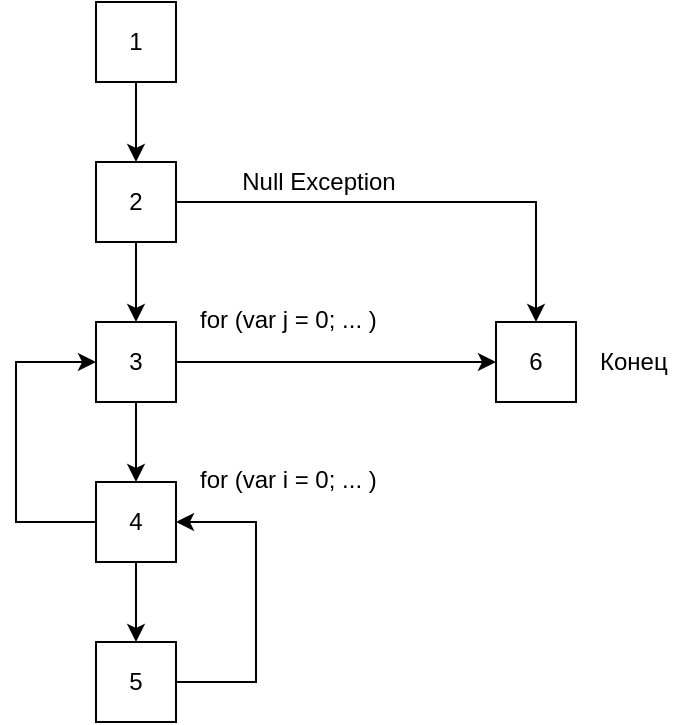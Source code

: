 <mxfile version="12.0.2" type="device" pages="1"><diagram id="cwgQFXRv87vkAhQPx7ug" name="Page-1"><mxGraphModel dx="373" dy="649" grid="1" gridSize="10" guides="1" tooltips="1" connect="1" arrows="1" fold="1" page="1" pageScale="1" pageWidth="827" pageHeight="1169" math="0" shadow="0"><root><mxCell id="0"/><mxCell id="1" parent="0"/><mxCell id="E6YE4DKoY7DALQFMlmjq-5" style="edgeStyle=orthogonalEdgeStyle;rounded=0;orthogonalLoop=1;jettySize=auto;html=1;exitX=0.5;exitY=1;exitDx=0;exitDy=0;entryX=0.5;entryY=0;entryDx=0;entryDy=0;" parent="1" source="E6YE4DKoY7DALQFMlmjq-1" target="E6YE4DKoY7DALQFMlmjq-2" edge="1"><mxGeometry relative="1" as="geometry"/></mxCell><mxCell id="E6YE4DKoY7DALQFMlmjq-1" value="1" style="rounded=0;whiteSpace=wrap;html=1;" parent="1" vertex="1"><mxGeometry x="80" y="40" width="40" height="40" as="geometry"/></mxCell><mxCell id="E6YE4DKoY7DALQFMlmjq-7" style="edgeStyle=orthogonalEdgeStyle;rounded=0;orthogonalLoop=1;jettySize=auto;html=1;exitX=1;exitY=0.5;exitDx=0;exitDy=0;entryX=0.5;entryY=0;entryDx=0;entryDy=0;" parent="1" source="E6YE4DKoY7DALQFMlmjq-2" target="E6YE4DKoY7DALQFMlmjq-4" edge="1"><mxGeometry relative="1" as="geometry"/></mxCell><mxCell id="E6YE4DKoY7DALQFMlmjq-13" value="Null Exception" style="text;html=1;resizable=0;points=[];align=center;verticalAlign=middle;labelBackgroundColor=#ffffff;" parent="E6YE4DKoY7DALQFMlmjq-7" vertex="1" connectable="0"><mxGeometry x="-0.491" y="2" relative="1" as="geometry"><mxPoint x="9.5" y="-8" as="offset"/></mxGeometry></mxCell><mxCell id="E6YE4DKoY7DALQFMlmjq-8" style="edgeStyle=orthogonalEdgeStyle;rounded=0;orthogonalLoop=1;jettySize=auto;html=1;exitX=0.5;exitY=1;exitDx=0;exitDy=0;entryX=0.5;entryY=0;entryDx=0;entryDy=0;" parent="1" source="E6YE4DKoY7DALQFMlmjq-2" target="E6YE4DKoY7DALQFMlmjq-3" edge="1"><mxGeometry relative="1" as="geometry"/></mxCell><mxCell id="E6YE4DKoY7DALQFMlmjq-2" value="2" style="rounded=0;whiteSpace=wrap;html=1;" parent="1" vertex="1"><mxGeometry x="80" y="120" width="40" height="40" as="geometry"/></mxCell><mxCell id="E6YE4DKoY7DALQFMlmjq-11" style="edgeStyle=orthogonalEdgeStyle;rounded=0;orthogonalLoop=1;jettySize=auto;html=1;exitX=0.5;exitY=1;exitDx=0;exitDy=0;entryX=0.5;entryY=0;entryDx=0;entryDy=0;" parent="1" source="E6YE4DKoY7DALQFMlmjq-3" target="E6YE4DKoY7DALQFMlmjq-10" edge="1"><mxGeometry relative="1" as="geometry"/></mxCell><mxCell id="nc4f7AERiydHl0xAkqIe-7" style="edgeStyle=orthogonalEdgeStyle;rounded=0;orthogonalLoop=1;jettySize=auto;html=1;exitX=1;exitY=0.5;exitDx=0;exitDy=0;entryX=0;entryY=0.5;entryDx=0;entryDy=0;" edge="1" parent="1" source="E6YE4DKoY7DALQFMlmjq-3" target="E6YE4DKoY7DALQFMlmjq-4"><mxGeometry relative="1" as="geometry"/></mxCell><mxCell id="E6YE4DKoY7DALQFMlmjq-3" value="3" style="rounded=0;whiteSpace=wrap;html=1;" parent="1" vertex="1"><mxGeometry x="80" y="200" width="40" height="40" as="geometry"/></mxCell><mxCell id="E6YE4DKoY7DALQFMlmjq-4" value="6" style="rounded=0;whiteSpace=wrap;html=1;" parent="1" vertex="1"><mxGeometry x="280" y="200" width="40" height="40" as="geometry"/></mxCell><mxCell id="nc4f7AERiydHl0xAkqIe-8" style="edgeStyle=orthogonalEdgeStyle;rounded=0;orthogonalLoop=1;jettySize=auto;html=1;exitX=0;exitY=0.5;exitDx=0;exitDy=0;entryX=0;entryY=0.5;entryDx=0;entryDy=0;" edge="1" parent="1" source="E6YE4DKoY7DALQFMlmjq-10" target="E6YE4DKoY7DALQFMlmjq-3"><mxGeometry relative="1" as="geometry"><Array as="points"><mxPoint x="40" y="300"/><mxPoint x="40" y="220"/></Array></mxGeometry></mxCell><mxCell id="nc4f7AERiydHl0xAkqIe-11" style="edgeStyle=orthogonalEdgeStyle;rounded=0;orthogonalLoop=1;jettySize=auto;html=1;exitX=0.5;exitY=1;exitDx=0;exitDy=0;entryX=0.5;entryY=0;entryDx=0;entryDy=0;" edge="1" parent="1" source="E6YE4DKoY7DALQFMlmjq-10" target="nc4f7AERiydHl0xAkqIe-10"><mxGeometry relative="1" as="geometry"/></mxCell><mxCell id="E6YE4DKoY7DALQFMlmjq-10" value="4" style="rounded=0;whiteSpace=wrap;html=1;" parent="1" vertex="1"><mxGeometry x="80" y="280" width="40" height="40" as="geometry"/></mxCell><mxCell id="nc4f7AERiydHl0xAkqIe-1" value="Конец" style="text;html=1;resizable=0;points=[];autosize=1;align=left;verticalAlign=top;spacingTop=-4;" vertex="1" parent="1"><mxGeometry x="330" y="210" width="50" height="20" as="geometry"/></mxCell><mxCell id="nc4f7AERiydHl0xAkqIe-6" value="for&amp;nbsp;(var&amp;nbsp;j&amp;nbsp;=&amp;nbsp;0; ... )" style="text;html=1;" vertex="1" parent="1"><mxGeometry x="130" y="185" width="100" height="30" as="geometry"/></mxCell><mxCell id="nc4f7AERiydHl0xAkqIe-12" style="edgeStyle=orthogonalEdgeStyle;rounded=0;orthogonalLoop=1;jettySize=auto;html=1;exitX=1;exitY=0.5;exitDx=0;exitDy=0;entryX=1;entryY=0.5;entryDx=0;entryDy=0;" edge="1" parent="1" source="nc4f7AERiydHl0xAkqIe-10" target="E6YE4DKoY7DALQFMlmjq-10"><mxGeometry relative="1" as="geometry"><Array as="points"><mxPoint x="160" y="380"/><mxPoint x="160" y="300"/></Array></mxGeometry></mxCell><mxCell id="nc4f7AERiydHl0xAkqIe-10" value="5" style="rounded=0;whiteSpace=wrap;html=1;" vertex="1" parent="1"><mxGeometry x="80" y="360" width="40" height="40" as="geometry"/></mxCell><mxCell id="nc4f7AERiydHl0xAkqIe-13" value="for&amp;nbsp;(var&amp;nbsp;i&amp;nbsp;=&amp;nbsp;0; ... )" style="text;html=1;" vertex="1" parent="1"><mxGeometry x="130" y="265" width="100" height="30" as="geometry"/></mxCell></root></mxGraphModel></diagram></mxfile>